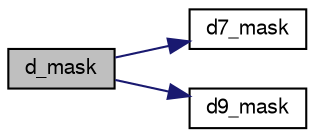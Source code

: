 digraph "d_mask"
{
 // LATEX_PDF_SIZE
  bgcolor="transparent";
  edge [fontname="FreeSans",fontsize="10",labelfontname="FreeSans",labelfontsize="10"];
  node [fontname="FreeSans",fontsize="10",shape=record];
  rankdir="LR";
  Node1 [label="d_mask",height=0.2,width=0.4,color="black", fillcolor="grey75", style="filled", fontcolor="black",tooltip=" "];
  Node1 -> Node2 [color="midnightblue",fontsize="10",style="solid",fontname="FreeSans"];
  Node2 [label="d7_mask",height=0.2,width=0.4,color="black",URL="$generate__count__flip_8c.html#a9244d9841d5bb6e3745d90b00a81f229",tooltip=" "];
  Node1 -> Node3 [color="midnightblue",fontsize="10",style="solid",fontname="FreeSans"];
  Node3 [label="d9_mask",height=0.2,width=0.4,color="black",URL="$generate__count__flip_8c.html#afe65cbb1d214be7e72a2b1821838fc24",tooltip=" "];
}
